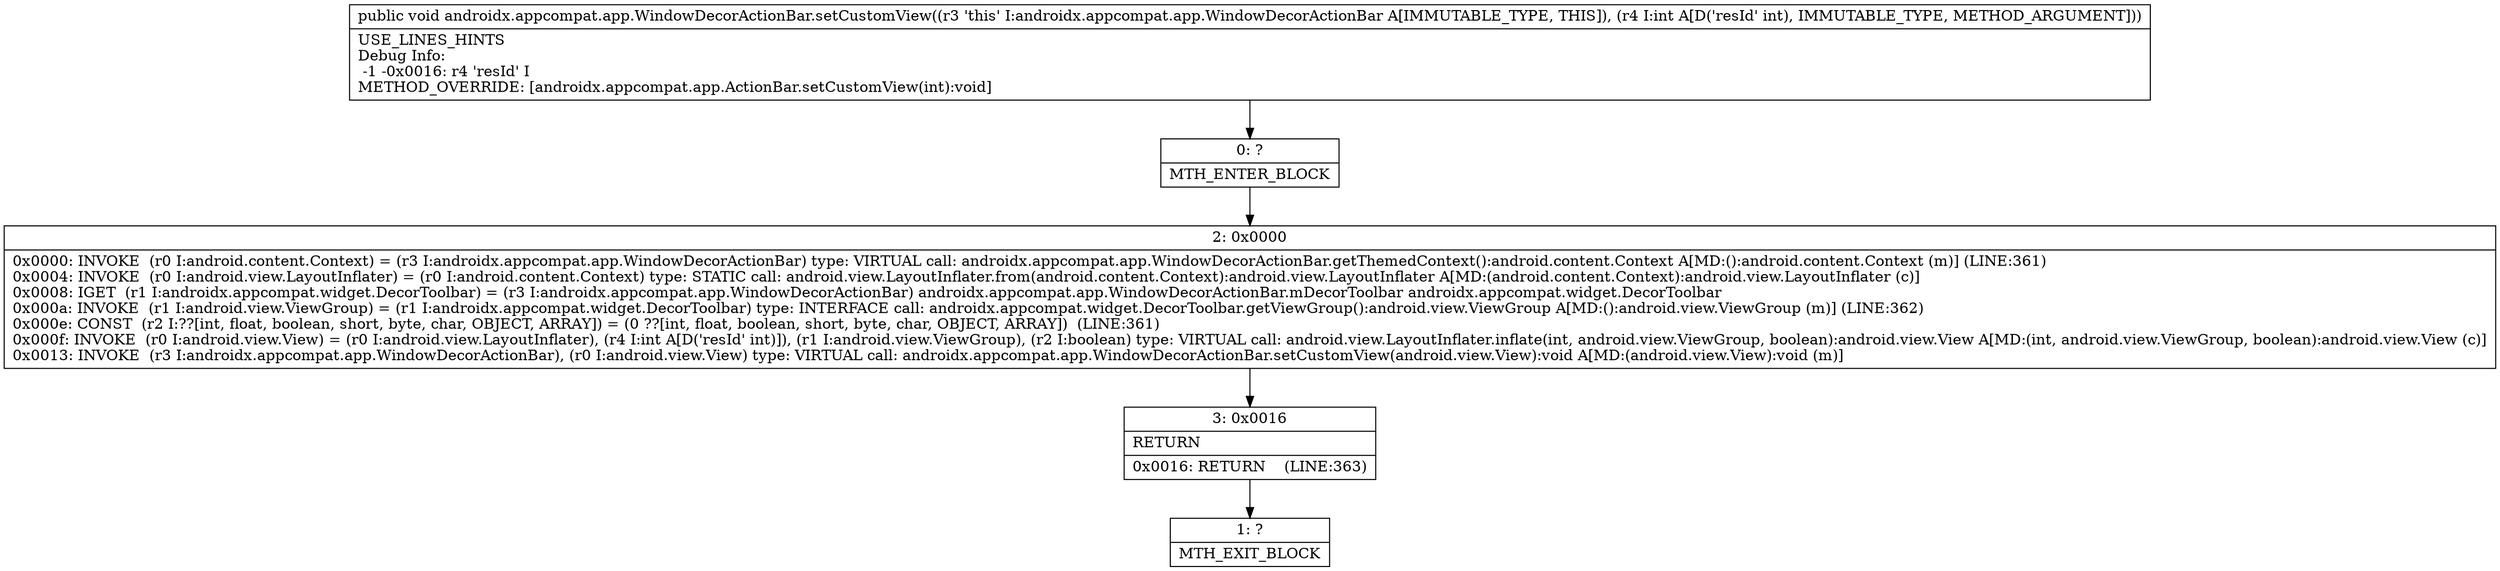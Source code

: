 digraph "CFG forandroidx.appcompat.app.WindowDecorActionBar.setCustomView(I)V" {
Node_0 [shape=record,label="{0\:\ ?|MTH_ENTER_BLOCK\l}"];
Node_2 [shape=record,label="{2\:\ 0x0000|0x0000: INVOKE  (r0 I:android.content.Context) = (r3 I:androidx.appcompat.app.WindowDecorActionBar) type: VIRTUAL call: androidx.appcompat.app.WindowDecorActionBar.getThemedContext():android.content.Context A[MD:():android.content.Context (m)] (LINE:361)\l0x0004: INVOKE  (r0 I:android.view.LayoutInflater) = (r0 I:android.content.Context) type: STATIC call: android.view.LayoutInflater.from(android.content.Context):android.view.LayoutInflater A[MD:(android.content.Context):android.view.LayoutInflater (c)]\l0x0008: IGET  (r1 I:androidx.appcompat.widget.DecorToolbar) = (r3 I:androidx.appcompat.app.WindowDecorActionBar) androidx.appcompat.app.WindowDecorActionBar.mDecorToolbar androidx.appcompat.widget.DecorToolbar \l0x000a: INVOKE  (r1 I:android.view.ViewGroup) = (r1 I:androidx.appcompat.widget.DecorToolbar) type: INTERFACE call: androidx.appcompat.widget.DecorToolbar.getViewGroup():android.view.ViewGroup A[MD:():android.view.ViewGroup (m)] (LINE:362)\l0x000e: CONST  (r2 I:??[int, float, boolean, short, byte, char, OBJECT, ARRAY]) = (0 ??[int, float, boolean, short, byte, char, OBJECT, ARRAY])  (LINE:361)\l0x000f: INVOKE  (r0 I:android.view.View) = (r0 I:android.view.LayoutInflater), (r4 I:int A[D('resId' int)]), (r1 I:android.view.ViewGroup), (r2 I:boolean) type: VIRTUAL call: android.view.LayoutInflater.inflate(int, android.view.ViewGroup, boolean):android.view.View A[MD:(int, android.view.ViewGroup, boolean):android.view.View (c)]\l0x0013: INVOKE  (r3 I:androidx.appcompat.app.WindowDecorActionBar), (r0 I:android.view.View) type: VIRTUAL call: androidx.appcompat.app.WindowDecorActionBar.setCustomView(android.view.View):void A[MD:(android.view.View):void (m)]\l}"];
Node_3 [shape=record,label="{3\:\ 0x0016|RETURN\l|0x0016: RETURN    (LINE:363)\l}"];
Node_1 [shape=record,label="{1\:\ ?|MTH_EXIT_BLOCK\l}"];
MethodNode[shape=record,label="{public void androidx.appcompat.app.WindowDecorActionBar.setCustomView((r3 'this' I:androidx.appcompat.app.WindowDecorActionBar A[IMMUTABLE_TYPE, THIS]), (r4 I:int A[D('resId' int), IMMUTABLE_TYPE, METHOD_ARGUMENT]))  | USE_LINES_HINTS\lDebug Info:\l  \-1 \-0x0016: r4 'resId' I\lMETHOD_OVERRIDE: [androidx.appcompat.app.ActionBar.setCustomView(int):void]\l}"];
MethodNode -> Node_0;Node_0 -> Node_2;
Node_2 -> Node_3;
Node_3 -> Node_1;
}

